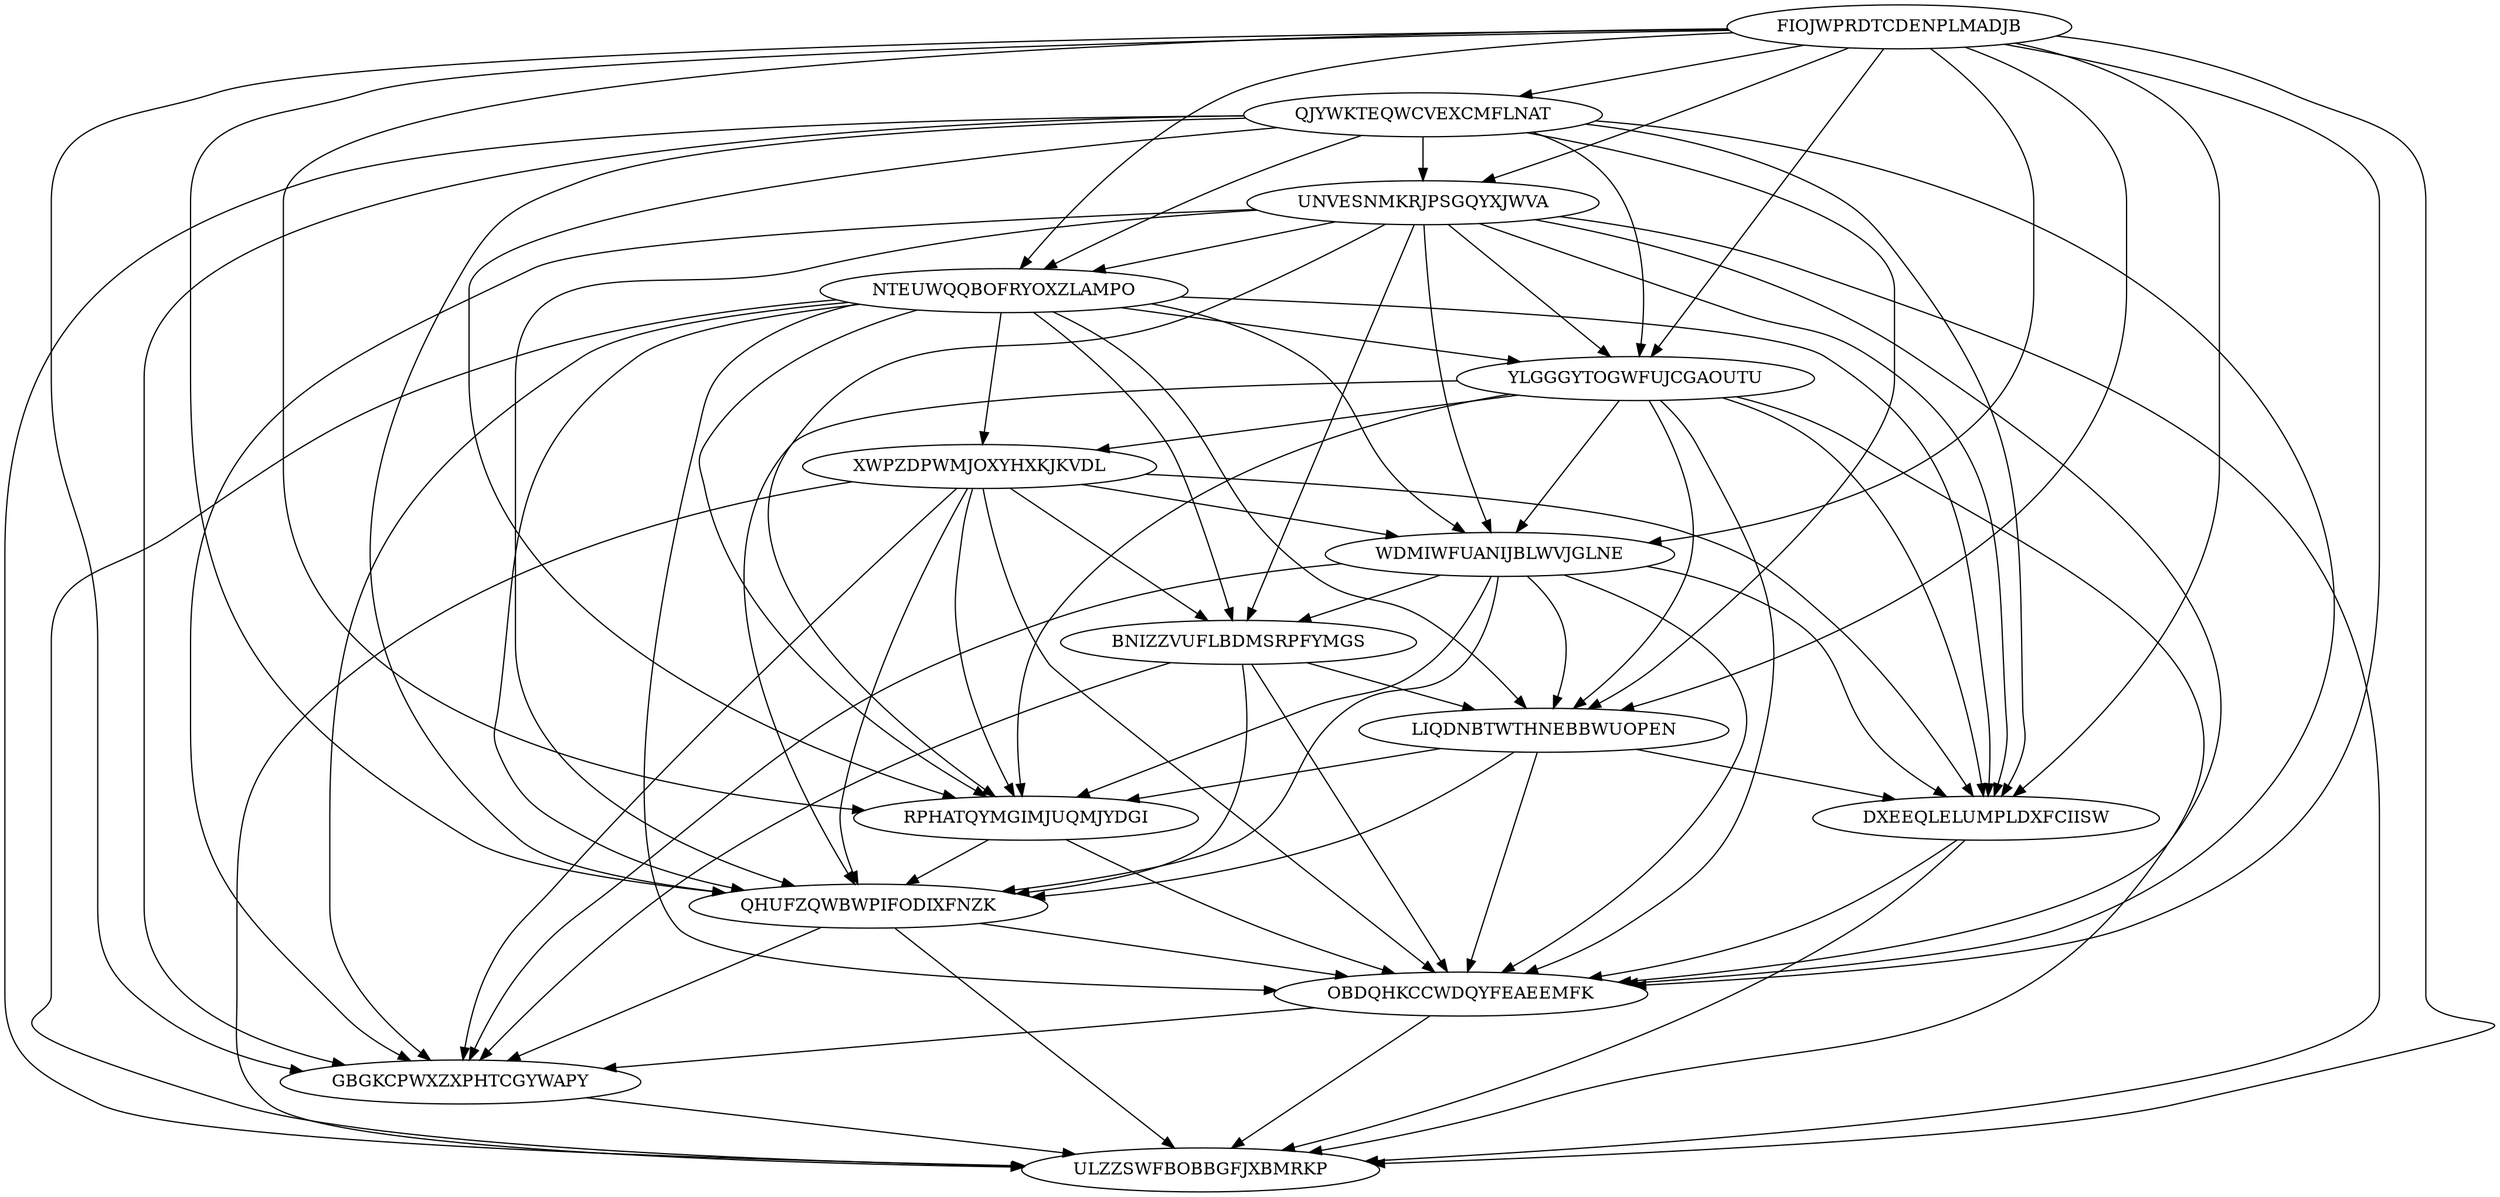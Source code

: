 digraph N15M84 {
	FIOJWPRDTCDENPLMADJB	[Weight=14];
	QJYWKTEQWCVEXCMFLNAT	[Weight=12];
	UNVESNMKRJPSGQYXJWVA	[Weight=12];
	NTEUWQQBOFRYOXZLAMPO	[Weight=19];
	YLGGGYTOGWFUJCGAOUTU	[Weight=12];
	XWPZDPWMJOXYHXKJKVDL	[Weight=13];
	WDMIWFUANIJBLWVJGLNE	[Weight=10];
	BNIZZVUFLBDMSRPFYMGS	[Weight=13];
	LIQDNBTWTHNEBBWUOPEN	[Weight=10];
	DXEEQLELUMPLDXFCIISW	[Weight=11];
	RPHATQYMGIMJUQMJYDGI	[Weight=18];
	QHUFZQWBWPIFODIXFNZK	[Weight=18];
	OBDQHKCCWDQYFEAEEMFK	[Weight=12];
	GBGKCPWXZXPHTCGYWAPY	[Weight=14];
	ULZZSWFBOBBGFJXBMRKP	[Weight=17];
	NTEUWQQBOFRYOXZLAMPO -> ULZZSWFBOBBGFJXBMRKP [Weight=18];
	FIOJWPRDTCDENPLMADJB -> ULZZSWFBOBBGFJXBMRKP [Weight=11];
	NTEUWQQBOFRYOXZLAMPO -> XWPZDPWMJOXYHXKJKVDL [Weight=17];
	WDMIWFUANIJBLWVJGLNE -> BNIZZVUFLBDMSRPFYMGS [Weight=10];
	XWPZDPWMJOXYHXKJKVDL -> GBGKCPWXZXPHTCGYWAPY [Weight=16];
	FIOJWPRDTCDENPLMADJB -> YLGGGYTOGWFUJCGAOUTU [Weight=14];
	DXEEQLELUMPLDXFCIISW -> OBDQHKCCWDQYFEAEEMFK [Weight=11];
	RPHATQYMGIMJUQMJYDGI -> OBDQHKCCWDQYFEAEEMFK [Weight=18];
	FIOJWPRDTCDENPLMADJB -> LIQDNBTWTHNEBBWUOPEN [Weight=12];
	QJYWKTEQWCVEXCMFLNAT -> NTEUWQQBOFRYOXZLAMPO [Weight=13];
	RPHATQYMGIMJUQMJYDGI -> QHUFZQWBWPIFODIXFNZK [Weight=11];
	WDMIWFUANIJBLWVJGLNE -> RPHATQYMGIMJUQMJYDGI [Weight=13];
	UNVESNMKRJPSGQYXJWVA -> QHUFZQWBWPIFODIXFNZK [Weight=13];
	FIOJWPRDTCDENPLMADJB -> RPHATQYMGIMJUQMJYDGI [Weight=11];
	QJYWKTEQWCVEXCMFLNAT -> UNVESNMKRJPSGQYXJWVA [Weight=20];
	QHUFZQWBWPIFODIXFNZK -> ULZZSWFBOBBGFJXBMRKP [Weight=13];
	NTEUWQQBOFRYOXZLAMPO -> WDMIWFUANIJBLWVJGLNE [Weight=13];
	YLGGGYTOGWFUJCGAOUTU -> XWPZDPWMJOXYHXKJKVDL [Weight=18];
	DXEEQLELUMPLDXFCIISW -> ULZZSWFBOBBGFJXBMRKP [Weight=14];
	XWPZDPWMJOXYHXKJKVDL -> BNIZZVUFLBDMSRPFYMGS [Weight=19];
	WDMIWFUANIJBLWVJGLNE -> QHUFZQWBWPIFODIXFNZK [Weight=19];
	QJYWKTEQWCVEXCMFLNAT -> ULZZSWFBOBBGFJXBMRKP [Weight=19];
	YLGGGYTOGWFUJCGAOUTU -> OBDQHKCCWDQYFEAEEMFK [Weight=16];
	FIOJWPRDTCDENPLMADJB -> NTEUWQQBOFRYOXZLAMPO [Weight=18];
	UNVESNMKRJPSGQYXJWVA -> YLGGGYTOGWFUJCGAOUTU [Weight=11];
	WDMIWFUANIJBLWVJGLNE -> LIQDNBTWTHNEBBWUOPEN [Weight=19];
	XWPZDPWMJOXYHXKJKVDL -> ULZZSWFBOBBGFJXBMRKP [Weight=17];
	YLGGGYTOGWFUJCGAOUTU -> DXEEQLELUMPLDXFCIISW [Weight=14];
	YLGGGYTOGWFUJCGAOUTU -> WDMIWFUANIJBLWVJGLNE [Weight=19];
	QJYWKTEQWCVEXCMFLNAT -> GBGKCPWXZXPHTCGYWAPY [Weight=17];
	FIOJWPRDTCDENPLMADJB -> DXEEQLELUMPLDXFCIISW [Weight=17];
	XWPZDPWMJOXYHXKJKVDL -> DXEEQLELUMPLDXFCIISW [Weight=10];
	FIOJWPRDTCDENPLMADJB -> QJYWKTEQWCVEXCMFLNAT [Weight=14];
	NTEUWQQBOFRYOXZLAMPO -> QHUFZQWBWPIFODIXFNZK [Weight=19];
	NTEUWQQBOFRYOXZLAMPO -> BNIZZVUFLBDMSRPFYMGS [Weight=11];
	BNIZZVUFLBDMSRPFYMGS -> LIQDNBTWTHNEBBWUOPEN [Weight=11];
	XWPZDPWMJOXYHXKJKVDL -> RPHATQYMGIMJUQMJYDGI [Weight=13];
	OBDQHKCCWDQYFEAEEMFK -> GBGKCPWXZXPHTCGYWAPY [Weight=17];
	WDMIWFUANIJBLWVJGLNE -> DXEEQLELUMPLDXFCIISW [Weight=17];
	YLGGGYTOGWFUJCGAOUTU -> LIQDNBTWTHNEBBWUOPEN [Weight=15];
	LIQDNBTWTHNEBBWUOPEN -> DXEEQLELUMPLDXFCIISW [Weight=10];
	YLGGGYTOGWFUJCGAOUTU -> ULZZSWFBOBBGFJXBMRKP [Weight=11];
	QJYWKTEQWCVEXCMFLNAT -> RPHATQYMGIMJUQMJYDGI [Weight=17];
	UNVESNMKRJPSGQYXJWVA -> GBGKCPWXZXPHTCGYWAPY [Weight=15];
	LIQDNBTWTHNEBBWUOPEN -> QHUFZQWBWPIFODIXFNZK [Weight=16];
	QJYWKTEQWCVEXCMFLNAT -> YLGGGYTOGWFUJCGAOUTU [Weight=15];
	XWPZDPWMJOXYHXKJKVDL -> QHUFZQWBWPIFODIXFNZK [Weight=12];
	BNIZZVUFLBDMSRPFYMGS -> QHUFZQWBWPIFODIXFNZK [Weight=20];
	GBGKCPWXZXPHTCGYWAPY -> ULZZSWFBOBBGFJXBMRKP [Weight=11];
	QJYWKTEQWCVEXCMFLNAT -> DXEEQLELUMPLDXFCIISW [Weight=13];
	LIQDNBTWTHNEBBWUOPEN -> OBDQHKCCWDQYFEAEEMFK [Weight=20];
	UNVESNMKRJPSGQYXJWVA -> RPHATQYMGIMJUQMJYDGI [Weight=10];
	QJYWKTEQWCVEXCMFLNAT -> LIQDNBTWTHNEBBWUOPEN [Weight=11];
	FIOJWPRDTCDENPLMADJB -> WDMIWFUANIJBLWVJGLNE [Weight=17];
	QJYWKTEQWCVEXCMFLNAT -> QHUFZQWBWPIFODIXFNZK [Weight=18];
	QJYWKTEQWCVEXCMFLNAT -> OBDQHKCCWDQYFEAEEMFK [Weight=10];
	NTEUWQQBOFRYOXZLAMPO -> DXEEQLELUMPLDXFCIISW [Weight=16];
	UNVESNMKRJPSGQYXJWVA -> OBDQHKCCWDQYFEAEEMFK [Weight=12];
	YLGGGYTOGWFUJCGAOUTU -> QHUFZQWBWPIFODIXFNZK [Weight=17];
	FIOJWPRDTCDENPLMADJB -> OBDQHKCCWDQYFEAEEMFK [Weight=11];
	UNVESNMKRJPSGQYXJWVA -> WDMIWFUANIJBLWVJGLNE [Weight=17];
	NTEUWQQBOFRYOXZLAMPO -> OBDQHKCCWDQYFEAEEMFK [Weight=10];
	NTEUWQQBOFRYOXZLAMPO -> GBGKCPWXZXPHTCGYWAPY [Weight=15];
	NTEUWQQBOFRYOXZLAMPO -> LIQDNBTWTHNEBBWUOPEN [Weight=14];
	FIOJWPRDTCDENPLMADJB -> UNVESNMKRJPSGQYXJWVA [Weight=20];
	BNIZZVUFLBDMSRPFYMGS -> GBGKCPWXZXPHTCGYWAPY [Weight=12];
	FIOJWPRDTCDENPLMADJB -> GBGKCPWXZXPHTCGYWAPY [Weight=20];
	LIQDNBTWTHNEBBWUOPEN -> RPHATQYMGIMJUQMJYDGI [Weight=16];
	UNVESNMKRJPSGQYXJWVA -> DXEEQLELUMPLDXFCIISW [Weight=17];
	WDMIWFUANIJBLWVJGLNE -> GBGKCPWXZXPHTCGYWAPY [Weight=15];
	BNIZZVUFLBDMSRPFYMGS -> OBDQHKCCWDQYFEAEEMFK [Weight=12];
	YLGGGYTOGWFUJCGAOUTU -> RPHATQYMGIMJUQMJYDGI [Weight=15];
	QHUFZQWBWPIFODIXFNZK -> OBDQHKCCWDQYFEAEEMFK [Weight=18];
	NTEUWQQBOFRYOXZLAMPO -> YLGGGYTOGWFUJCGAOUTU [Weight=12];
	FIOJWPRDTCDENPLMADJB -> QHUFZQWBWPIFODIXFNZK [Weight=16];
	OBDQHKCCWDQYFEAEEMFK -> ULZZSWFBOBBGFJXBMRKP [Weight=20];
	UNVESNMKRJPSGQYXJWVA -> BNIZZVUFLBDMSRPFYMGS [Weight=16];
	QHUFZQWBWPIFODIXFNZK -> GBGKCPWXZXPHTCGYWAPY [Weight=15];
	UNVESNMKRJPSGQYXJWVA -> ULZZSWFBOBBGFJXBMRKP [Weight=13];
	UNVESNMKRJPSGQYXJWVA -> NTEUWQQBOFRYOXZLAMPO [Weight=11];
	XWPZDPWMJOXYHXKJKVDL -> OBDQHKCCWDQYFEAEEMFK [Weight=20];
	NTEUWQQBOFRYOXZLAMPO -> RPHATQYMGIMJUQMJYDGI [Weight=10];
	XWPZDPWMJOXYHXKJKVDL -> WDMIWFUANIJBLWVJGLNE [Weight=12];
	WDMIWFUANIJBLWVJGLNE -> OBDQHKCCWDQYFEAEEMFK [Weight=14];
}
